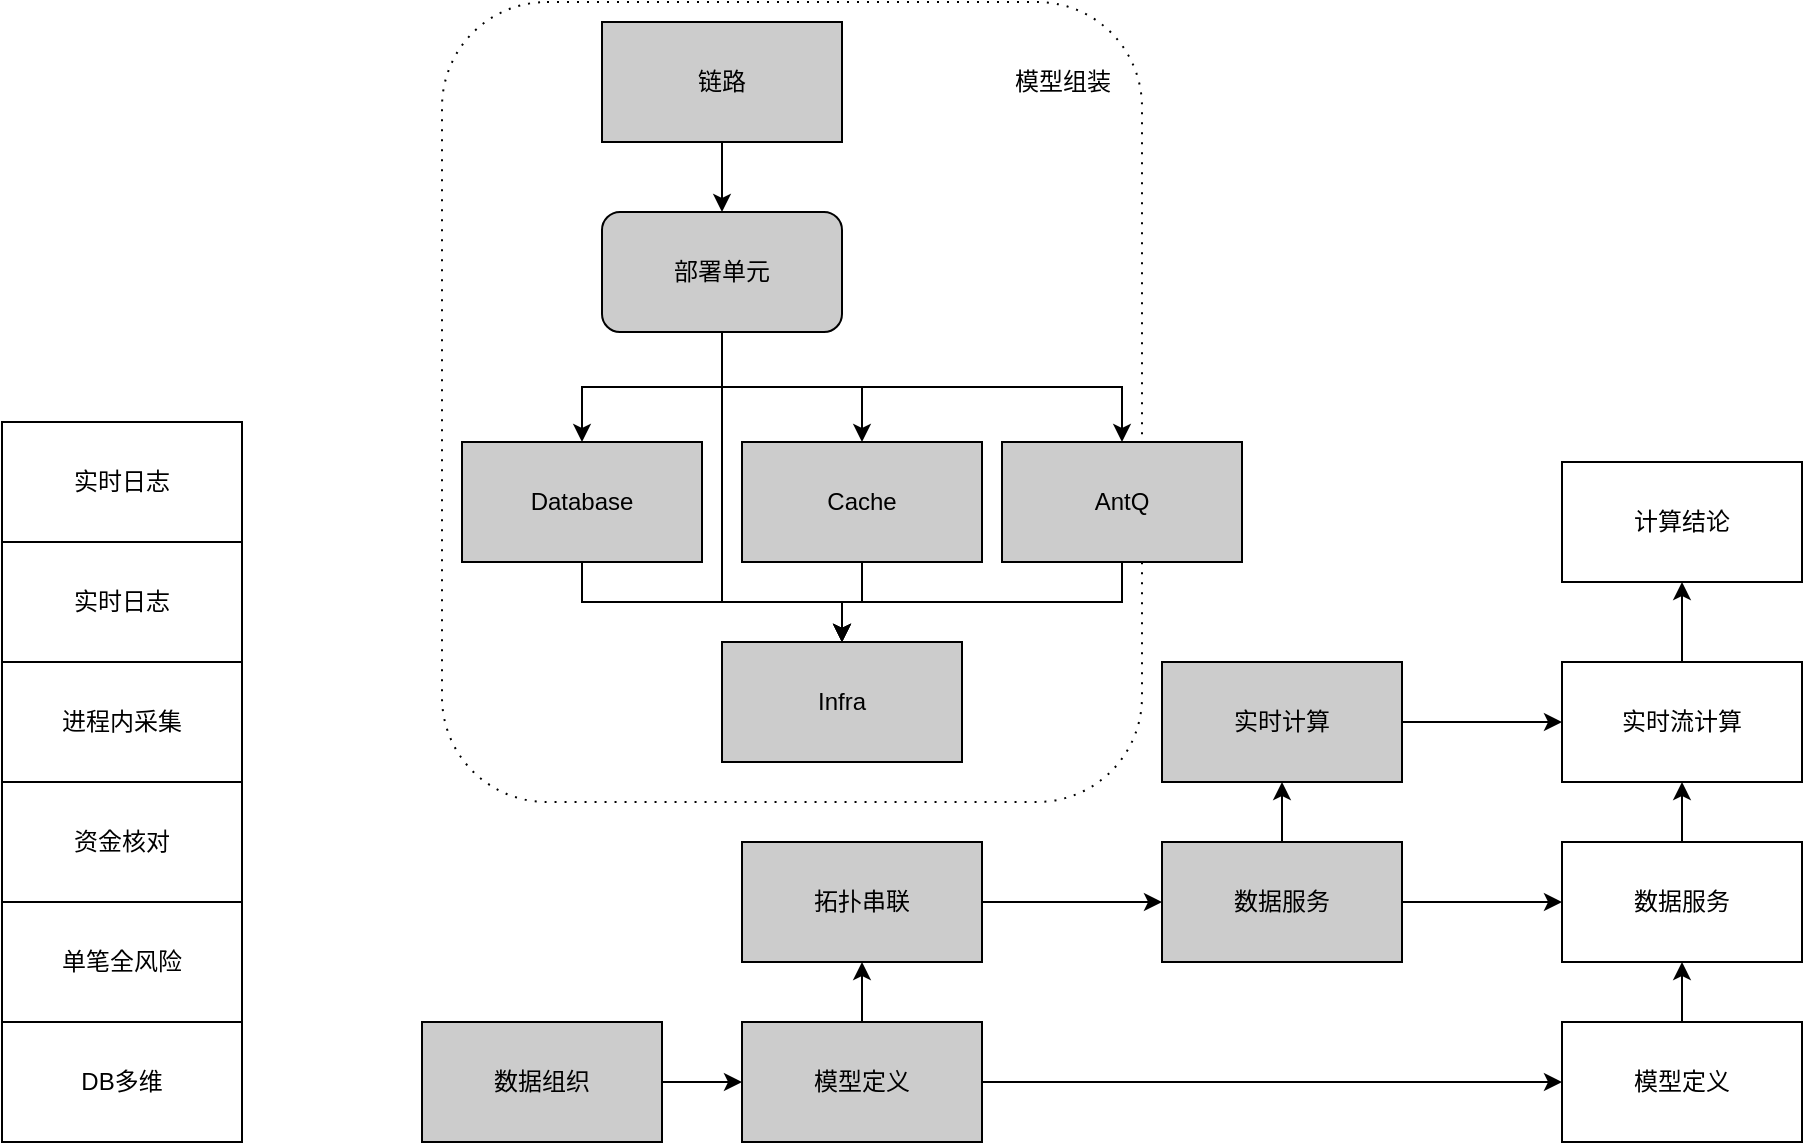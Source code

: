 <mxfile version="14.4.7" type="github">
  <diagram id="4Ju_CABuPUIWSEjYzrBO" name="Page-1">
    <mxGraphModel dx="1565" dy="868" grid="1" gridSize="10" guides="1" tooltips="1" connect="1" arrows="1" fold="1" page="1" pageScale="1" pageWidth="827" pageHeight="1169" math="0" shadow="0">
      <root>
        <mxCell id="0" />
        <mxCell id="1" parent="0" />
        <mxCell id="O32i_MgARscnzORiwziN-19" value="" style="shape=ext;rounded=1;html=1;whiteSpace=wrap;dashed=1;dashPattern=1 4;" parent="1" vertex="1">
          <mxGeometry x="380" y="280" width="350" height="400" as="geometry" />
        </mxCell>
        <mxCell id="O32i_MgARscnzORiwziN-63" style="edgeStyle=none;rounded=0;orthogonalLoop=1;jettySize=auto;html=1;exitX=0.5;exitY=0;exitDx=0;exitDy=0;entryX=0.5;entryY=1;entryDx=0;entryDy=0;fillColor=#CCCCCC;" parent="1" source="O32i_MgARscnzORiwziN-7" target="O32i_MgARscnzORiwziN-18" edge="1">
          <mxGeometry relative="1" as="geometry">
            <mxPoint x="590" y="770" as="sourcePoint" />
          </mxGeometry>
        </mxCell>
        <mxCell id="wZgGYjiPoPZgX4dvLE2r-9" value="" style="edgeStyle=orthogonalEdgeStyle;rounded=0;orthogonalLoop=1;jettySize=auto;html=1;" edge="1" parent="1" source="O32i_MgARscnzORiwziN-7" target="wZgGYjiPoPZgX4dvLE2r-8">
          <mxGeometry relative="1" as="geometry" />
        </mxCell>
        <mxCell id="O32i_MgARscnzORiwziN-7" value="模型定义" style="rounded=0;whiteSpace=wrap;html=1;fillColor=#CCCCCC;" parent="1" vertex="1">
          <mxGeometry x="530" y="790" width="120" height="60" as="geometry" />
        </mxCell>
        <mxCell id="O32i_MgARscnzORiwziN-49" style="rounded=0;orthogonalLoop=1;jettySize=auto;html=1;exitX=0.5;exitY=1;exitDx=0;exitDy=0;fillColor=#CCCCCC;entryX=0.5;entryY=0;entryDx=0;entryDy=0;edgeStyle=orthogonalEdgeStyle;" parent="1" source="O32i_MgARscnzORiwziN-8" target="O32i_MgARscnzORiwziN-16" edge="1">
          <mxGeometry relative="1" as="geometry" />
        </mxCell>
        <mxCell id="O32i_MgARscnzORiwziN-8" value="链路" style="rounded=0;whiteSpace=wrap;html=1;fillColor=#CCCCCC;" parent="1" vertex="1">
          <mxGeometry x="460" y="290" width="120" height="60" as="geometry" />
        </mxCell>
        <mxCell id="O32i_MgARscnzORiwziN-9" value="实时日志" style="rounded=0;whiteSpace=wrap;html=1;fillColor=none;" parent="1" vertex="1">
          <mxGeometry x="160" y="550" width="120" height="60" as="geometry" />
        </mxCell>
        <mxCell id="O32i_MgARscnzORiwziN-10" value="资金核对" style="rounded=0;whiteSpace=wrap;html=1;fillColor=none;" parent="1" vertex="1">
          <mxGeometry x="160" y="670" width="120" height="60" as="geometry" />
        </mxCell>
        <mxCell id="O32i_MgARscnzORiwziN-11" value="单笔全风险" style="rounded=0;whiteSpace=wrap;html=1;fillColor=none;" parent="1" vertex="1">
          <mxGeometry x="160" y="730" width="120" height="60" as="geometry" />
        </mxCell>
        <mxCell id="O32i_MgARscnzORiwziN-59" style="rounded=0;orthogonalLoop=1;jettySize=auto;html=1;exitX=0.5;exitY=1;exitDx=0;exitDy=0;entryX=0.5;entryY=0;entryDx=0;entryDy=0;fillColor=#CCCCCC;edgeStyle=orthogonalEdgeStyle;" parent="1" source="O32i_MgARscnzORiwziN-12" target="O32i_MgARscnzORiwziN-15" edge="1">
          <mxGeometry relative="1" as="geometry" />
        </mxCell>
        <mxCell id="O32i_MgARscnzORiwziN-12" value="Database" style="rounded=0;whiteSpace=wrap;html=1;fillColor=#CCCCCC;" parent="1" vertex="1">
          <mxGeometry x="390" y="500" width="120" height="60" as="geometry" />
        </mxCell>
        <mxCell id="O32i_MgARscnzORiwziN-60" style="rounded=0;orthogonalLoop=1;jettySize=auto;html=1;exitX=0.5;exitY=1;exitDx=0;exitDy=0;entryX=0.5;entryY=0;entryDx=0;entryDy=0;fillColor=#CCCCCC;edgeStyle=orthogonalEdgeStyle;" parent="1" source="O32i_MgARscnzORiwziN-13" target="O32i_MgARscnzORiwziN-15" edge="1">
          <mxGeometry relative="1" as="geometry" />
        </mxCell>
        <mxCell id="O32i_MgARscnzORiwziN-13" value="Cache" style="rounded=0;whiteSpace=wrap;html=1;fillColor=#CCCCCC;" parent="1" vertex="1">
          <mxGeometry x="530" y="500" width="120" height="60" as="geometry" />
        </mxCell>
        <mxCell id="O32i_MgARscnzORiwziN-61" style="rounded=0;orthogonalLoop=1;jettySize=auto;html=1;exitX=0.5;exitY=1;exitDx=0;exitDy=0;entryX=0.5;entryY=0;entryDx=0;entryDy=0;fillColor=#CCCCCC;edgeStyle=orthogonalEdgeStyle;" parent="1" source="O32i_MgARscnzORiwziN-14" target="O32i_MgARscnzORiwziN-15" edge="1">
          <mxGeometry relative="1" as="geometry" />
        </mxCell>
        <mxCell id="O32i_MgARscnzORiwziN-14" value="AntQ" style="rounded=0;whiteSpace=wrap;html=1;fillColor=#CCCCCC;" parent="1" vertex="1">
          <mxGeometry x="660" y="500" width="120" height="60" as="geometry" />
        </mxCell>
        <mxCell id="O32i_MgARscnzORiwziN-15" value="Infra" style="rounded=0;whiteSpace=wrap;html=1;fillColor=#CCCCCC;" parent="1" vertex="1">
          <mxGeometry x="520" y="600" width="120" height="60" as="geometry" />
        </mxCell>
        <mxCell id="O32i_MgARscnzORiwziN-55" style="rounded=0;orthogonalLoop=1;jettySize=auto;html=1;exitX=0.5;exitY=1;exitDx=0;exitDy=0;entryX=0.5;entryY=0;entryDx=0;entryDy=0;edgeStyle=orthogonalEdgeStyle;" parent="1" source="O32i_MgARscnzORiwziN-16" target="O32i_MgARscnzORiwziN-12" edge="1">
          <mxGeometry relative="1" as="geometry" />
        </mxCell>
        <mxCell id="O32i_MgARscnzORiwziN-58" style="rounded=0;orthogonalLoop=1;jettySize=auto;html=1;exitX=0.5;exitY=1;exitDx=0;exitDy=0;entryX=0.5;entryY=0;entryDx=0;entryDy=0;edgeStyle=orthogonalEdgeStyle;" parent="1" source="O32i_MgARscnzORiwziN-16" target="O32i_MgARscnzORiwziN-15" edge="1">
          <mxGeometry relative="1" as="geometry">
            <Array as="points">
              <mxPoint x="520" y="580" />
              <mxPoint x="580" y="580" />
            </Array>
          </mxGeometry>
        </mxCell>
        <mxCell id="O32i_MgARscnzORiwziN-135" style="edgeStyle=orthogonalEdgeStyle;rounded=0;orthogonalLoop=1;jettySize=auto;html=1;exitX=0.5;exitY=1;exitDx=0;exitDy=0;entryX=0.5;entryY=0;entryDx=0;entryDy=0;fillColor=#E6E6E6;" parent="1" source="O32i_MgARscnzORiwziN-16" target="O32i_MgARscnzORiwziN-14" edge="1">
          <mxGeometry relative="1" as="geometry" />
        </mxCell>
        <mxCell id="O32i_MgARscnzORiwziN-136" style="edgeStyle=orthogonalEdgeStyle;rounded=0;orthogonalLoop=1;jettySize=auto;html=1;exitX=0.5;exitY=1;exitDx=0;exitDy=0;entryX=0.5;entryY=0;entryDx=0;entryDy=0;fillColor=#E6E6E6;" parent="1" source="O32i_MgARscnzORiwziN-16" target="O32i_MgARscnzORiwziN-13" edge="1">
          <mxGeometry relative="1" as="geometry" />
        </mxCell>
        <mxCell id="O32i_MgARscnzORiwziN-16" value="部署单元" style="rounded=1;whiteSpace=wrap;html=1;fillColor=#CCCCCC;" parent="1" vertex="1">
          <mxGeometry x="460" y="385" width="120" height="60" as="geometry" />
        </mxCell>
        <mxCell id="O32i_MgARscnzORiwziN-62" style="edgeStyle=none;rounded=0;orthogonalLoop=1;jettySize=auto;html=1;exitX=1;exitY=0.5;exitDx=0;exitDy=0;fillColor=#CCCCCC;" parent="1" source="O32i_MgARscnzORiwziN-17" target="O32i_MgARscnzORiwziN-7" edge="1">
          <mxGeometry relative="1" as="geometry" />
        </mxCell>
        <mxCell id="O32i_MgARscnzORiwziN-17" value="数据组织" style="rounded=0;whiteSpace=wrap;html=1;fillColor=#CCCCCC;" parent="1" vertex="1">
          <mxGeometry x="370" y="790" width="120" height="60" as="geometry" />
        </mxCell>
        <mxCell id="O32i_MgARscnzORiwziN-64" style="edgeStyle=none;rounded=0;orthogonalLoop=1;jettySize=auto;html=1;exitX=1;exitY=0.5;exitDx=0;exitDy=0;entryX=0;entryY=0.5;entryDx=0;entryDy=0;fillColor=#CCCCCC;" parent="1" source="O32i_MgARscnzORiwziN-18" target="O32i_MgARscnzORiwziN-20" edge="1">
          <mxGeometry relative="1" as="geometry" />
        </mxCell>
        <mxCell id="O32i_MgARscnzORiwziN-18" value="拓扑串联" style="rounded=0;whiteSpace=wrap;html=1;fillColor=#CCCCCC;" parent="1" vertex="1">
          <mxGeometry x="530" y="700" width="120" height="60" as="geometry" />
        </mxCell>
        <mxCell id="wZgGYjiPoPZgX4dvLE2r-4" value="" style="edgeStyle=orthogonalEdgeStyle;rounded=0;orthogonalLoop=1;jettySize=auto;html=1;" edge="1" parent="1" source="O32i_MgARscnzORiwziN-20" target="wZgGYjiPoPZgX4dvLE2r-3">
          <mxGeometry relative="1" as="geometry" />
        </mxCell>
        <mxCell id="wZgGYjiPoPZgX4dvLE2r-7" value="" style="edgeStyle=orthogonalEdgeStyle;rounded=0;orthogonalLoop=1;jettySize=auto;html=1;" edge="1" parent="1" source="O32i_MgARscnzORiwziN-20" target="wZgGYjiPoPZgX4dvLE2r-6">
          <mxGeometry relative="1" as="geometry" />
        </mxCell>
        <mxCell id="O32i_MgARscnzORiwziN-20" value="数据服务" style="rounded=0;whiteSpace=wrap;html=1;fillColor=#CCCCCC;" parent="1" vertex="1">
          <mxGeometry x="740" y="700" width="120" height="60" as="geometry" />
        </mxCell>
        <mxCell id="O32i_MgARscnzORiwziN-120" value="模型组装" style="text;html=1;align=center;verticalAlign=middle;resizable=0;points=[];autosize=1;" parent="1" vertex="1">
          <mxGeometry x="660" y="310" width="60" height="20" as="geometry" />
        </mxCell>
        <mxCell id="O32i_MgARscnzORiwziN-131" value="进程内采集" style="rounded=1;whiteSpace=wrap;html=1;fillColor=none;arcSize=0;" parent="1" vertex="1">
          <mxGeometry x="160" y="610" width="120" height="60" as="geometry" />
        </mxCell>
        <mxCell id="O32i_MgARscnzORiwziN-133" value="DB多维" style="rounded=1;whiteSpace=wrap;html=1;fillColor=none;arcSize=0;" parent="1" vertex="1">
          <mxGeometry x="160" y="790" width="120" height="60" as="geometry" />
        </mxCell>
        <mxCell id="wZgGYjiPoPZgX4dvLE2r-11" value="" style="edgeStyle=orthogonalEdgeStyle;rounded=0;orthogonalLoop=1;jettySize=auto;html=1;" edge="1" parent="1" source="wZgGYjiPoPZgX4dvLE2r-3" target="wZgGYjiPoPZgX4dvLE2r-10">
          <mxGeometry relative="1" as="geometry" />
        </mxCell>
        <mxCell id="wZgGYjiPoPZgX4dvLE2r-3" value="实时计算" style="rounded=0;whiteSpace=wrap;html=1;fillColor=#CCCCCC;" vertex="1" parent="1">
          <mxGeometry x="740" y="610" width="120" height="60" as="geometry" />
        </mxCell>
        <mxCell id="wZgGYjiPoPZgX4dvLE2r-5" value="实时日志" style="rounded=0;whiteSpace=wrap;html=1;fillColor=none;" vertex="1" parent="1">
          <mxGeometry x="160" y="490" width="120" height="60" as="geometry" />
        </mxCell>
        <mxCell id="wZgGYjiPoPZgX4dvLE2r-14" value="" style="edgeStyle=orthogonalEdgeStyle;rounded=0;orthogonalLoop=1;jettySize=auto;html=1;" edge="1" parent="1" source="wZgGYjiPoPZgX4dvLE2r-6" target="wZgGYjiPoPZgX4dvLE2r-10">
          <mxGeometry relative="1" as="geometry" />
        </mxCell>
        <mxCell id="wZgGYjiPoPZgX4dvLE2r-6" value="数据服务" style="rounded=0;whiteSpace=wrap;html=1;fillColor=none;" vertex="1" parent="1">
          <mxGeometry x="940" y="700" width="120" height="60" as="geometry" />
        </mxCell>
        <mxCell id="wZgGYjiPoPZgX4dvLE2r-16" style="edgeStyle=orthogonalEdgeStyle;rounded=0;orthogonalLoop=1;jettySize=auto;html=1;exitX=0.5;exitY=0;exitDx=0;exitDy=0;entryX=0.5;entryY=1;entryDx=0;entryDy=0;" edge="1" parent="1" source="wZgGYjiPoPZgX4dvLE2r-8" target="wZgGYjiPoPZgX4dvLE2r-6">
          <mxGeometry relative="1" as="geometry" />
        </mxCell>
        <mxCell id="wZgGYjiPoPZgX4dvLE2r-8" value="模型定义" style="rounded=0;whiteSpace=wrap;html=1;fillColor=none;" vertex="1" parent="1">
          <mxGeometry x="940" y="790" width="120" height="60" as="geometry" />
        </mxCell>
        <mxCell id="wZgGYjiPoPZgX4dvLE2r-13" value="" style="edgeStyle=orthogonalEdgeStyle;rounded=0;orthogonalLoop=1;jettySize=auto;html=1;" edge="1" parent="1" source="wZgGYjiPoPZgX4dvLE2r-10" target="wZgGYjiPoPZgX4dvLE2r-12">
          <mxGeometry relative="1" as="geometry" />
        </mxCell>
        <mxCell id="wZgGYjiPoPZgX4dvLE2r-10" value="实时流计算" style="rounded=0;whiteSpace=wrap;html=1;fillColor=none;" vertex="1" parent="1">
          <mxGeometry x="940" y="610" width="120" height="60" as="geometry" />
        </mxCell>
        <mxCell id="wZgGYjiPoPZgX4dvLE2r-12" value="计算结论" style="rounded=0;whiteSpace=wrap;html=1;fillColor=none;" vertex="1" parent="1">
          <mxGeometry x="940" y="510" width="120" height="60" as="geometry" />
        </mxCell>
      </root>
    </mxGraphModel>
  </diagram>
</mxfile>
